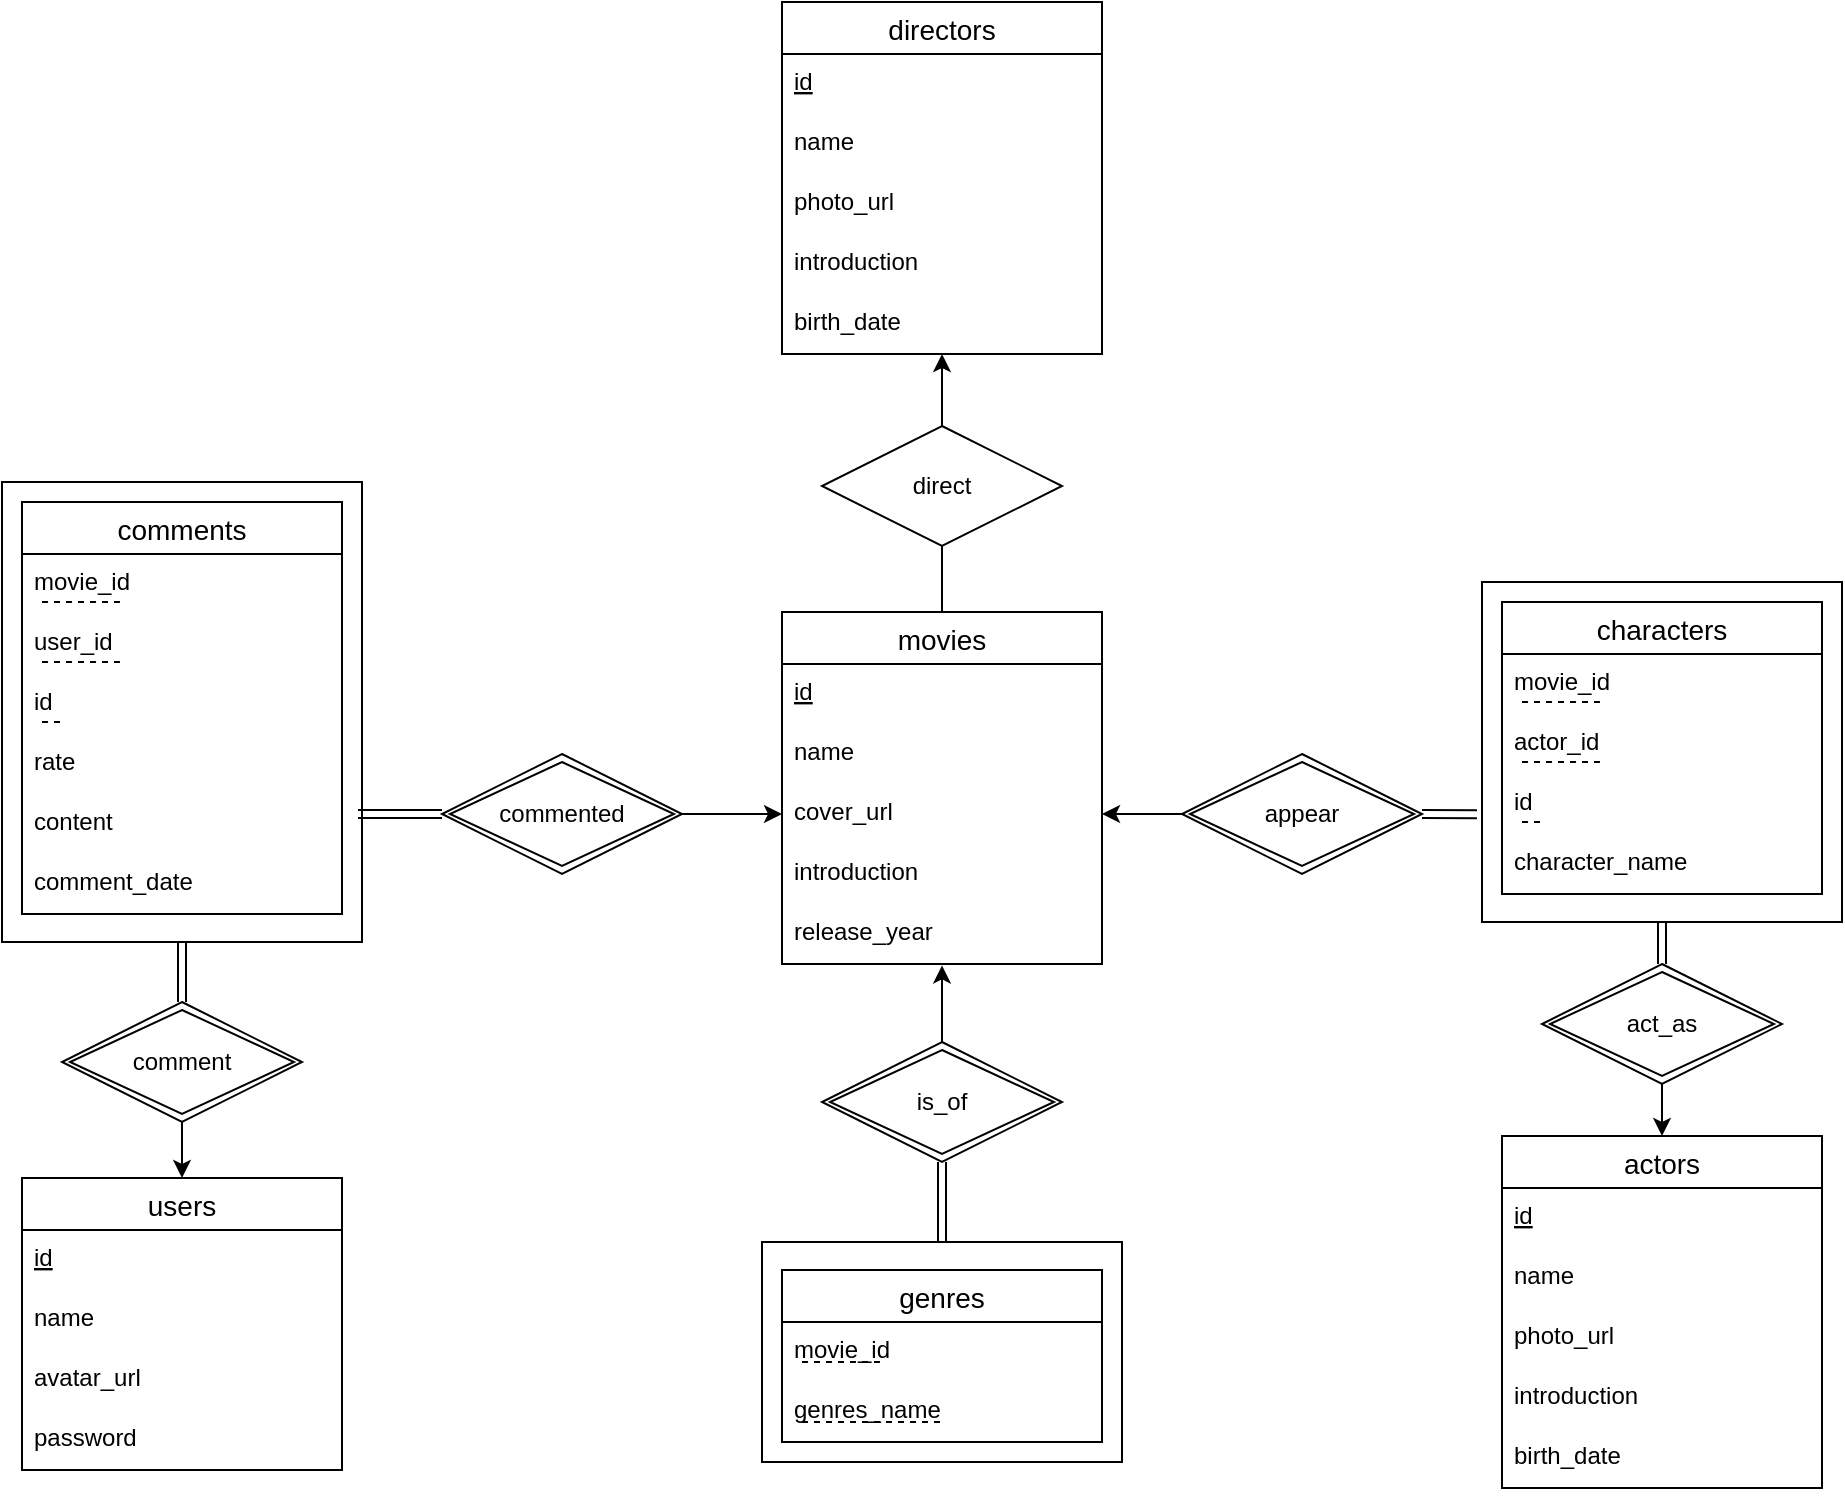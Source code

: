 <mxfile version="13.3.9" type="device"><diagram id="QLI-mYU61tj5vZFeZUU_" name="Page-1"><mxGraphModel dx="2178" dy="2205" grid="1" gridSize="10" guides="1" tooltips="1" connect="1" arrows="1" fold="1" page="1" pageScale="1" pageWidth="827" pageHeight="1169" math="0" shadow="0"><root><mxCell id="0"/><mxCell id="1" parent="0"/><mxCell id="L0GTb-Z6ZMQCf7bWql7I-18" value="" style="rounded=0;whiteSpace=wrap;html=1;" vertex="1" parent="1"><mxGeometry x="230" y="550" width="180" height="110" as="geometry"/></mxCell><mxCell id="kJ9Lv83bAd27H3HkjkTe-25" value="direct" style="shape=rhombus;perimeter=rhombusPerimeter;whiteSpace=wrap;html=1;align=center;" parent="1" vertex="1"><mxGeometry x="260" y="142" width="120" height="60" as="geometry"/></mxCell><mxCell id="kJ9Lv83bAd27H3HkjkTe-1" value="movies" style="swimlane;fontStyle=0;childLayout=stackLayout;horizontal=1;startSize=26;horizontalStack=0;resizeParent=1;resizeParentMax=0;resizeLast=0;collapsible=1;marginBottom=0;align=center;fontSize=14;" parent="1" vertex="1"><mxGeometry x="240" y="235" width="160" height="176" as="geometry"/></mxCell><mxCell id="kJ9Lv83bAd27H3HkjkTe-2" value="id" style="text;strokeColor=none;fillColor=none;spacingLeft=4;spacingRight=4;overflow=hidden;rotatable=0;points=[[0,0.5],[1,0.5]];portConstraint=eastwest;fontSize=12;fontStyle=4" parent="kJ9Lv83bAd27H3HkjkTe-1" vertex="1"><mxGeometry y="26" width="160" height="30" as="geometry"/></mxCell><mxCell id="kJ9Lv83bAd27H3HkjkTe-3" value="name" style="text;strokeColor=none;fillColor=none;spacingLeft=4;spacingRight=4;overflow=hidden;rotatable=0;points=[[0,0.5],[1,0.5]];portConstraint=eastwest;fontSize=12;" parent="kJ9Lv83bAd27H3HkjkTe-1" vertex="1"><mxGeometry y="56" width="160" height="30" as="geometry"/></mxCell><mxCell id="kJ9Lv83bAd27H3HkjkTe-4" value="cover_url" style="text;strokeColor=none;fillColor=none;spacingLeft=4;spacingRight=4;overflow=hidden;rotatable=0;points=[[0,0.5],[1,0.5]];portConstraint=eastwest;fontSize=12;" parent="kJ9Lv83bAd27H3HkjkTe-1" vertex="1"><mxGeometry y="86" width="160" height="30" as="geometry"/></mxCell><mxCell id="kJ9Lv83bAd27H3HkjkTe-5" value="introduction" style="text;strokeColor=none;fillColor=none;spacingLeft=4;spacingRight=4;overflow=hidden;rotatable=0;points=[[0,0.5],[1,0.5]];portConstraint=eastwest;fontSize=12;" parent="kJ9Lv83bAd27H3HkjkTe-1" vertex="1"><mxGeometry y="116" width="160" height="30" as="geometry"/></mxCell><mxCell id="kJ9Lv83bAd27H3HkjkTe-6" value="release_year" style="text;strokeColor=none;fillColor=none;spacingLeft=4;spacingRight=4;overflow=hidden;rotatable=0;points=[[0,0.5],[1,0.5]];portConstraint=eastwest;fontSize=12;" parent="kJ9Lv83bAd27H3HkjkTe-1" vertex="1"><mxGeometry y="146" width="160" height="30" as="geometry"/></mxCell><mxCell id="L0GTb-Z6ZMQCf7bWql7I-4" value="" style="endArrow=none;html=1;exitX=0.5;exitY=0;exitDx=0;exitDy=0;entryX=0.5;entryY=1;entryDx=0;entryDy=0;" edge="1" parent="1" source="kJ9Lv83bAd27H3HkjkTe-1" target="kJ9Lv83bAd27H3HkjkTe-25"><mxGeometry width="50" height="50" relative="1" as="geometry"><mxPoint x="490" y="500" as="sourcePoint"/><mxPoint x="540" y="450" as="targetPoint"/></mxGeometry></mxCell><mxCell id="L0GTb-Z6ZMQCf7bWql7I-9" value="is_of" style="shape=rhombus;double=1;perimeter=rhombusPerimeter;whiteSpace=wrap;html=1;align=center;" vertex="1" parent="1"><mxGeometry x="260" y="450" width="120" height="60" as="geometry"/></mxCell><mxCell id="L0GTb-Z6ZMQCf7bWql7I-11" value="genres" style="swimlane;fontStyle=0;childLayout=stackLayout;horizontal=1;startSize=26;horizontalStack=0;resizeParent=1;resizeParentMax=0;resizeLast=0;collapsible=1;marginBottom=0;align=center;fontSize=14;" vertex="1" parent="1"><mxGeometry x="240" y="564" width="160" height="86" as="geometry"/></mxCell><mxCell id="L0GTb-Z6ZMQCf7bWql7I-53" value="movie_id" style="text;strokeColor=none;fillColor=none;spacingLeft=4;spacingRight=4;overflow=hidden;rotatable=0;points=[[0,0.5],[1,0.5]];portConstraint=eastwest;fontSize=12;" vertex="1" parent="L0GTb-Z6ZMQCf7bWql7I-11"><mxGeometry y="26" width="160" height="30" as="geometry"/></mxCell><mxCell id="L0GTb-Z6ZMQCf7bWql7I-12" value="genres_name" style="text;strokeColor=none;fillColor=none;spacingLeft=4;spacingRight=4;overflow=hidden;rotatable=0;points=[[0,0.5],[1,0.5]];portConstraint=eastwest;fontSize=12;" vertex="1" parent="L0GTb-Z6ZMQCf7bWql7I-11"><mxGeometry y="56" width="160" height="30" as="geometry"/></mxCell><mxCell id="L0GTb-Z6ZMQCf7bWql7I-23" value="" style="endArrow=none;dashed=1;html=1;rounded=0;fontSize=14;" edge="1" parent="L0GTb-Z6ZMQCf7bWql7I-11"><mxGeometry width="50" height="50" relative="1" as="geometry"><mxPoint x="10" y="46" as="sourcePoint"/><mxPoint x="50" y="46" as="targetPoint"/></mxGeometry></mxCell><mxCell id="L0GTb-Z6ZMQCf7bWql7I-55" value="" style="endArrow=none;dashed=1;html=1;rounded=0;fontSize=14;" edge="1" parent="L0GTb-Z6ZMQCf7bWql7I-11"><mxGeometry width="50" height="50" relative="1" as="geometry"><mxPoint x="10" y="76" as="sourcePoint"/><mxPoint x="80" y="76" as="targetPoint"/></mxGeometry></mxCell><mxCell id="L0GTb-Z6ZMQCf7bWql7I-19" value="" style="shape=link;html=1;rounded=0;entryX=0.5;entryY=0;entryDx=0;entryDy=0;exitX=0.5;exitY=1;exitDx=0;exitDy=0;" edge="1" parent="1" source="L0GTb-Z6ZMQCf7bWql7I-9" target="L0GTb-Z6ZMQCf7bWql7I-18"><mxGeometry relative="1" as="geometry"><mxPoint x="270" y="380" as="sourcePoint"/><mxPoint x="430" y="380" as="targetPoint"/></mxGeometry></mxCell><mxCell id="L0GTb-Z6ZMQCf7bWql7I-20" value="" style="resizable=0;html=1;align=right;verticalAlign=bottom;" connectable="0" vertex="1" parent="L0GTb-Z6ZMQCf7bWql7I-19"><mxGeometry x="1" relative="1" as="geometry"/></mxCell><mxCell id="L0GTb-Z6ZMQCf7bWql7I-22" value="" style="endArrow=classic;html=1;exitX=0.5;exitY=0;exitDx=0;exitDy=0;entryX=0.5;entryY=1.024;entryDx=0;entryDy=0;entryPerimeter=0;" edge="1" parent="1" source="L0GTb-Z6ZMQCf7bWql7I-9" target="kJ9Lv83bAd27H3HkjkTe-6"><mxGeometry width="50" height="50" relative="1" as="geometry"><mxPoint x="320" y="400" as="sourcePoint"/><mxPoint x="370" y="350" as="targetPoint"/></mxGeometry></mxCell><mxCell id="kJ9Lv83bAd27H3HkjkTe-45" value="directors" style="swimlane;fontStyle=0;childLayout=stackLayout;horizontal=1;startSize=26;horizontalStack=0;resizeParent=1;resizeParentMax=0;resizeLast=0;collapsible=1;marginBottom=0;align=center;fontSize=14;" parent="1" vertex="1"><mxGeometry x="240" y="-70" width="160" height="176" as="geometry"/></mxCell><mxCell id="kJ9Lv83bAd27H3HkjkTe-46" value="id" style="text;strokeColor=none;fillColor=none;spacingLeft=4;spacingRight=4;overflow=hidden;rotatable=0;points=[[0,0.5],[1,0.5]];portConstraint=eastwest;fontSize=12;fontStyle=4" parent="kJ9Lv83bAd27H3HkjkTe-45" vertex="1"><mxGeometry y="26" width="160" height="30" as="geometry"/></mxCell><mxCell id="kJ9Lv83bAd27H3HkjkTe-47" value="name" style="text;strokeColor=none;fillColor=none;spacingLeft=4;spacingRight=4;overflow=hidden;rotatable=0;points=[[0,0.5],[1,0.5]];portConstraint=eastwest;fontSize=12;" parent="kJ9Lv83bAd27H3HkjkTe-45" vertex="1"><mxGeometry y="56" width="160" height="30" as="geometry"/></mxCell><mxCell id="kJ9Lv83bAd27H3HkjkTe-48" value="photo_url" style="text;strokeColor=none;fillColor=none;spacingLeft=4;spacingRight=4;overflow=hidden;rotatable=0;points=[[0,0.5],[1,0.5]];portConstraint=eastwest;fontSize=12;" parent="kJ9Lv83bAd27H3HkjkTe-45" vertex="1"><mxGeometry y="86" width="160" height="30" as="geometry"/></mxCell><mxCell id="kJ9Lv83bAd27H3HkjkTe-49" value="introduction" style="text;strokeColor=none;fillColor=none;spacingLeft=4;spacingRight=4;overflow=hidden;rotatable=0;points=[[0,0.5],[1,0.5]];portConstraint=eastwest;fontSize=12;" parent="kJ9Lv83bAd27H3HkjkTe-45" vertex="1"><mxGeometry y="116" width="160" height="30" as="geometry"/></mxCell><mxCell id="kJ9Lv83bAd27H3HkjkTe-50" value="birth_date" style="text;strokeColor=none;fillColor=none;spacingLeft=4;spacingRight=4;overflow=hidden;rotatable=0;points=[[0,0.5],[1,0.5]];portConstraint=eastwest;fontSize=12;" parent="kJ9Lv83bAd27H3HkjkTe-45" vertex="1"><mxGeometry y="146" width="160" height="30" as="geometry"/></mxCell><mxCell id="kJ9Lv83bAd27H3HkjkTe-7" value="actors" style="swimlane;fontStyle=0;childLayout=stackLayout;horizontal=1;startSize=26;horizontalStack=0;resizeParent=1;resizeParentMax=0;resizeLast=0;collapsible=1;marginBottom=0;align=center;fontSize=14;" parent="1" vertex="1"><mxGeometry x="600" y="497" width="160" height="176" as="geometry"/></mxCell><mxCell id="kJ9Lv83bAd27H3HkjkTe-8" value="id" style="text;strokeColor=none;fillColor=none;spacingLeft=4;spacingRight=4;overflow=hidden;rotatable=0;points=[[0,0.5],[1,0.5]];portConstraint=eastwest;fontSize=12;fontStyle=4" parent="kJ9Lv83bAd27H3HkjkTe-7" vertex="1"><mxGeometry y="26" width="160" height="30" as="geometry"/></mxCell><mxCell id="kJ9Lv83bAd27H3HkjkTe-9" value="name" style="text;strokeColor=none;fillColor=none;spacingLeft=4;spacingRight=4;overflow=hidden;rotatable=0;points=[[0,0.5],[1,0.5]];portConstraint=eastwest;fontSize=12;" parent="kJ9Lv83bAd27H3HkjkTe-7" vertex="1"><mxGeometry y="56" width="160" height="30" as="geometry"/></mxCell><mxCell id="kJ9Lv83bAd27H3HkjkTe-10" value="photo_url" style="text;strokeColor=none;fillColor=none;spacingLeft=4;spacingRight=4;overflow=hidden;rotatable=0;points=[[0,0.5],[1,0.5]];portConstraint=eastwest;fontSize=12;" parent="kJ9Lv83bAd27H3HkjkTe-7" vertex="1"><mxGeometry y="86" width="160" height="30" as="geometry"/></mxCell><mxCell id="kJ9Lv83bAd27H3HkjkTe-39" value="introduction" style="text;strokeColor=none;fillColor=none;spacingLeft=4;spacingRight=4;overflow=hidden;rotatable=0;points=[[0,0.5],[1,0.5]];portConstraint=eastwest;fontSize=12;" parent="kJ9Lv83bAd27H3HkjkTe-7" vertex="1"><mxGeometry y="116" width="160" height="30" as="geometry"/></mxCell><mxCell id="kJ9Lv83bAd27H3HkjkTe-44" value="birth_date" style="text;strokeColor=none;fillColor=none;spacingLeft=4;spacingRight=4;overflow=hidden;rotatable=0;points=[[0,0.5],[1,0.5]];portConstraint=eastwest;fontSize=12;" parent="kJ9Lv83bAd27H3HkjkTe-7" vertex="1"><mxGeometry y="146" width="160" height="30" as="geometry"/></mxCell><mxCell id="L0GTb-Z6ZMQCf7bWql7I-40" value="" style="endArrow=classic;html=1;exitX=0.5;exitY=0;exitDx=0;exitDy=0;" edge="1" parent="1" source="kJ9Lv83bAd27H3HkjkTe-25" target="kJ9Lv83bAd27H3HkjkTe-50"><mxGeometry width="50" height="50" relative="1" as="geometry"><mxPoint x="260" y="430" as="sourcePoint"/><mxPoint x="310" y="380" as="targetPoint"/></mxGeometry></mxCell><mxCell id="kJ9Lv83bAd27H3HkjkTe-19" value="users" style="swimlane;fontStyle=0;childLayout=stackLayout;horizontal=1;startSize=26;horizontalStack=0;resizeParent=1;resizeParentMax=0;resizeLast=0;collapsible=1;marginBottom=0;align=center;fontSize=14;" parent="1" vertex="1"><mxGeometry x="-140" y="518" width="160" height="146" as="geometry"/></mxCell><mxCell id="kJ9Lv83bAd27H3HkjkTe-20" value="id" style="text;strokeColor=none;fillColor=none;spacingLeft=4;spacingRight=4;overflow=hidden;rotatable=0;points=[[0,0.5],[1,0.5]];portConstraint=eastwest;fontSize=12;fontStyle=4" parent="kJ9Lv83bAd27H3HkjkTe-19" vertex="1"><mxGeometry y="26" width="160" height="30" as="geometry"/></mxCell><mxCell id="kJ9Lv83bAd27H3HkjkTe-21" value="name" style="text;strokeColor=none;fillColor=none;spacingLeft=4;spacingRight=4;overflow=hidden;rotatable=0;points=[[0,0.5],[1,0.5]];portConstraint=eastwest;fontSize=12;" parent="kJ9Lv83bAd27H3HkjkTe-19" vertex="1"><mxGeometry y="56" width="160" height="30" as="geometry"/></mxCell><mxCell id="kJ9Lv83bAd27H3HkjkTe-22" value="avatar_url" style="text;strokeColor=none;fillColor=none;spacingLeft=4;spacingRight=4;overflow=hidden;rotatable=0;points=[[0,0.5],[1,0.5]];portConstraint=eastwest;fontSize=12;" parent="kJ9Lv83bAd27H3HkjkTe-19" vertex="1"><mxGeometry y="86" width="160" height="30" as="geometry"/></mxCell><mxCell id="L0GTb-Z6ZMQCf7bWql7I-49" value="password" style="text;strokeColor=none;fillColor=none;spacingLeft=4;spacingRight=4;overflow=hidden;rotatable=0;points=[[0,0.5],[1,0.5]];portConstraint=eastwest;fontSize=12;" vertex="1" parent="kJ9Lv83bAd27H3HkjkTe-19"><mxGeometry y="116" width="160" height="30" as="geometry"/></mxCell><mxCell id="L0GTb-Z6ZMQCf7bWql7I-74" value="" style="rounded=0;whiteSpace=wrap;html=1;" vertex="1" parent="1"><mxGeometry x="-150" y="170" width="180" height="230" as="geometry"/></mxCell><mxCell id="L0GTb-Z6ZMQCf7bWql7I-41" value="comments" style="swimlane;fontStyle=0;childLayout=stackLayout;horizontal=1;startSize=26;horizontalStack=0;resizeParent=1;resizeParentMax=0;resizeLast=0;collapsible=1;marginBottom=0;align=center;fontSize=14;" vertex="1" parent="1"><mxGeometry x="-140" y="180" width="160" height="206" as="geometry"/></mxCell><mxCell id="L0GTb-Z6ZMQCf7bWql7I-61" value="" style="endArrow=none;dashed=1;html=1;rounded=0;fontSize=14;" edge="1" parent="L0GTb-Z6ZMQCf7bWql7I-41"><mxGeometry width="50" height="50" relative="1" as="geometry"><mxPoint x="10" y="50" as="sourcePoint"/><mxPoint x="50" y="50" as="targetPoint"/></mxGeometry></mxCell><mxCell id="L0GTb-Z6ZMQCf7bWql7I-58" value="movie_id" style="text;strokeColor=none;fillColor=none;spacingLeft=4;spacingRight=4;overflow=hidden;rotatable=0;points=[[0,0.5],[1,0.5]];portConstraint=eastwest;fontSize=12;" vertex="1" parent="L0GTb-Z6ZMQCf7bWql7I-41"><mxGeometry y="26" width="160" height="30" as="geometry"/></mxCell><mxCell id="L0GTb-Z6ZMQCf7bWql7I-59" value="user_id" style="text;strokeColor=none;fillColor=none;spacingLeft=4;spacingRight=4;overflow=hidden;rotatable=0;points=[[0,0.5],[1,0.5]];portConstraint=eastwest;fontSize=12;" vertex="1" parent="L0GTb-Z6ZMQCf7bWql7I-41"><mxGeometry y="56" width="160" height="30" as="geometry"/></mxCell><mxCell id="L0GTb-Z6ZMQCf7bWql7I-63" value="" style="endArrow=none;dashed=1;html=1;rounded=0;fontSize=14;" edge="1" parent="L0GTb-Z6ZMQCf7bWql7I-41"><mxGeometry width="50" height="50" relative="1" as="geometry"><mxPoint x="10" y="80" as="sourcePoint"/><mxPoint x="50" y="80" as="targetPoint"/></mxGeometry></mxCell><mxCell id="L0GTb-Z6ZMQCf7bWql7I-60" value="id" style="text;strokeColor=none;fillColor=none;spacingLeft=4;spacingRight=4;overflow=hidden;rotatable=0;points=[[0,0.5],[1,0.5]];portConstraint=eastwest;fontSize=12;" vertex="1" parent="L0GTb-Z6ZMQCf7bWql7I-41"><mxGeometry y="86" width="160" height="30" as="geometry"/></mxCell><mxCell id="L0GTb-Z6ZMQCf7bWql7I-65" value="" style="endArrow=none;dashed=1;html=1;rounded=0;fontSize=14;" edge="1" parent="L0GTb-Z6ZMQCf7bWql7I-41"><mxGeometry width="50" height="50" relative="1" as="geometry"><mxPoint x="10" y="110" as="sourcePoint"/><mxPoint x="20" y="110" as="targetPoint"/></mxGeometry></mxCell><mxCell id="L0GTb-Z6ZMQCf7bWql7I-43" value="rate" style="text;strokeColor=none;fillColor=none;spacingLeft=4;spacingRight=4;overflow=hidden;rotatable=0;points=[[0,0.5],[1,0.5]];portConstraint=eastwest;fontSize=12;" vertex="1" parent="L0GTb-Z6ZMQCf7bWql7I-41"><mxGeometry y="116" width="160" height="30" as="geometry"/></mxCell><mxCell id="L0GTb-Z6ZMQCf7bWql7I-44" value="content" style="text;strokeColor=none;fillColor=none;spacingLeft=4;spacingRight=4;overflow=hidden;rotatable=0;points=[[0,0.5],[1,0.5]];portConstraint=eastwest;fontSize=12;" vertex="1" parent="L0GTb-Z6ZMQCf7bWql7I-41"><mxGeometry y="146" width="160" height="30" as="geometry"/></mxCell><mxCell id="L0GTb-Z6ZMQCf7bWql7I-56" value="comment_date" style="text;strokeColor=none;fillColor=none;spacingLeft=4;spacingRight=4;overflow=hidden;rotatable=0;points=[[0,0.5],[1,0.5]];portConstraint=eastwest;fontSize=12;" vertex="1" parent="L0GTb-Z6ZMQCf7bWql7I-41"><mxGeometry y="176" width="160" height="30" as="geometry"/></mxCell><mxCell id="L0GTb-Z6ZMQCf7bWql7I-82" value="" style="rounded=0;whiteSpace=wrap;html=1;" vertex="1" parent="1"><mxGeometry x="590" y="220" width="180" height="170" as="geometry"/></mxCell><mxCell id="L0GTb-Z6ZMQCf7bWql7I-83" value="characters" style="swimlane;fontStyle=0;childLayout=stackLayout;horizontal=1;startSize=26;horizontalStack=0;resizeParent=1;resizeParentMax=0;resizeLast=0;collapsible=1;marginBottom=0;align=center;fontSize=14;" vertex="1" parent="1"><mxGeometry x="600" y="230" width="160" height="146" as="geometry"/></mxCell><mxCell id="L0GTb-Z6ZMQCf7bWql7I-84" value="" style="endArrow=none;dashed=1;html=1;rounded=0;fontSize=14;" edge="1" parent="L0GTb-Z6ZMQCf7bWql7I-83"><mxGeometry width="50" height="50" relative="1" as="geometry"><mxPoint x="10" y="50" as="sourcePoint"/><mxPoint x="50" y="50" as="targetPoint"/></mxGeometry></mxCell><mxCell id="L0GTb-Z6ZMQCf7bWql7I-85" value="movie_id" style="text;strokeColor=none;fillColor=none;spacingLeft=4;spacingRight=4;overflow=hidden;rotatable=0;points=[[0,0.5],[1,0.5]];portConstraint=eastwest;fontSize=12;" vertex="1" parent="L0GTb-Z6ZMQCf7bWql7I-83"><mxGeometry y="26" width="160" height="30" as="geometry"/></mxCell><mxCell id="L0GTb-Z6ZMQCf7bWql7I-86" value="actor_id" style="text;strokeColor=none;fillColor=none;spacingLeft=4;spacingRight=4;overflow=hidden;rotatable=0;points=[[0,0.5],[1,0.5]];portConstraint=eastwest;fontSize=12;" vertex="1" parent="L0GTb-Z6ZMQCf7bWql7I-83"><mxGeometry y="56" width="160" height="30" as="geometry"/></mxCell><mxCell id="L0GTb-Z6ZMQCf7bWql7I-87" value="" style="endArrow=none;dashed=1;html=1;rounded=0;fontSize=14;" edge="1" parent="L0GTb-Z6ZMQCf7bWql7I-83"><mxGeometry width="50" height="50" relative="1" as="geometry"><mxPoint x="10" y="80" as="sourcePoint"/><mxPoint x="50" y="80" as="targetPoint"/></mxGeometry></mxCell><mxCell id="L0GTb-Z6ZMQCf7bWql7I-88" value="id" style="text;strokeColor=none;fillColor=none;spacingLeft=4;spacingRight=4;overflow=hidden;rotatable=0;points=[[0,0.5],[1,0.5]];portConstraint=eastwest;fontSize=12;" vertex="1" parent="L0GTb-Z6ZMQCf7bWql7I-83"><mxGeometry y="86" width="160" height="30" as="geometry"/></mxCell><mxCell id="L0GTb-Z6ZMQCf7bWql7I-89" value="" style="endArrow=none;dashed=1;html=1;rounded=0;fontSize=14;" edge="1" parent="L0GTb-Z6ZMQCf7bWql7I-83"><mxGeometry width="50" height="50" relative="1" as="geometry"><mxPoint x="10" y="110" as="sourcePoint"/><mxPoint x="20" y="110" as="targetPoint"/></mxGeometry></mxCell><mxCell id="L0GTb-Z6ZMQCf7bWql7I-90" value="character_name" style="text;strokeColor=none;fillColor=none;spacingLeft=4;spacingRight=4;overflow=hidden;rotatable=0;points=[[0,0.5],[1,0.5]];portConstraint=eastwest;fontSize=12;" vertex="1" parent="L0GTb-Z6ZMQCf7bWql7I-83"><mxGeometry y="116" width="160" height="30" as="geometry"/></mxCell><mxCell id="L0GTb-Z6ZMQCf7bWql7I-100" value="commented" style="shape=rhombus;double=1;perimeter=rhombusPerimeter;whiteSpace=wrap;html=1;align=center;" vertex="1" parent="1"><mxGeometry x="70" y="306" width="120" height="60" as="geometry"/></mxCell><mxCell id="L0GTb-Z6ZMQCf7bWql7I-101" value="comment" style="shape=rhombus;double=1;perimeter=rhombusPerimeter;whiteSpace=wrap;html=1;align=center;" vertex="1" parent="1"><mxGeometry x="-120" y="430" width="120" height="60" as="geometry"/></mxCell><mxCell id="L0GTb-Z6ZMQCf7bWql7I-102" value="appear" style="shape=rhombus;double=1;perimeter=rhombusPerimeter;whiteSpace=wrap;html=1;align=center;" vertex="1" parent="1"><mxGeometry x="440" y="306" width="120" height="60" as="geometry"/></mxCell><mxCell id="L0GTb-Z6ZMQCf7bWql7I-105" value="act_as" style="shape=rhombus;double=1;perimeter=rhombusPerimeter;whiteSpace=wrap;html=1;align=center;" vertex="1" parent="1"><mxGeometry x="620" y="411" width="120" height="60" as="geometry"/></mxCell><mxCell id="L0GTb-Z6ZMQCf7bWql7I-108" value="" style="shape=link;html=1;rounded=0;entryX=0;entryY=0.5;entryDx=0;entryDy=0;" edge="1" parent="1" target="L0GTb-Z6ZMQCf7bWql7I-100"><mxGeometry relative="1" as="geometry"><mxPoint x="28" y="336" as="sourcePoint"/><mxPoint x="270" y="410" as="targetPoint"/></mxGeometry></mxCell><mxCell id="L0GTb-Z6ZMQCf7bWql7I-109" value="" style="resizable=0;html=1;align=right;verticalAlign=bottom;" connectable="0" vertex="1" parent="L0GTb-Z6ZMQCf7bWql7I-108"><mxGeometry x="1" relative="1" as="geometry"/></mxCell><mxCell id="L0GTb-Z6ZMQCf7bWql7I-110" value="" style="shape=link;html=1;rounded=0;exitX=0.5;exitY=1;exitDx=0;exitDy=0;entryX=0.5;entryY=0;entryDx=0;entryDy=0;" edge="1" parent="1" source="L0GTb-Z6ZMQCf7bWql7I-74" target="L0GTb-Z6ZMQCf7bWql7I-101"><mxGeometry relative="1" as="geometry"><mxPoint x="110" y="410" as="sourcePoint"/><mxPoint x="270" y="410" as="targetPoint"/></mxGeometry></mxCell><mxCell id="L0GTb-Z6ZMQCf7bWql7I-111" value="" style="resizable=0;html=1;align=right;verticalAlign=bottom;" connectable="0" vertex="1" parent="L0GTb-Z6ZMQCf7bWql7I-110"><mxGeometry x="1" relative="1" as="geometry"/></mxCell><mxCell id="L0GTb-Z6ZMQCf7bWql7I-112" value="" style="endArrow=classic;html=1;exitX=0.5;exitY=1;exitDx=0;exitDy=0;entryX=0.5;entryY=0;entryDx=0;entryDy=0;" edge="1" parent="1" source="L0GTb-Z6ZMQCf7bWql7I-101" target="kJ9Lv83bAd27H3HkjkTe-19"><mxGeometry width="50" height="50" relative="1" as="geometry"><mxPoint x="160" y="430" as="sourcePoint"/><mxPoint x="210" y="380" as="targetPoint"/></mxGeometry></mxCell><mxCell id="L0GTb-Z6ZMQCf7bWql7I-113" value="" style="endArrow=classic;html=1;exitX=1;exitY=0.5;exitDx=0;exitDy=0;entryX=0;entryY=0.5;entryDx=0;entryDy=0;" edge="1" parent="1" source="L0GTb-Z6ZMQCf7bWql7I-100" target="kJ9Lv83bAd27H3HkjkTe-4"><mxGeometry width="50" height="50" relative="1" as="geometry"><mxPoint x="160" y="430" as="sourcePoint"/><mxPoint x="210" y="380" as="targetPoint"/></mxGeometry></mxCell><mxCell id="L0GTb-Z6ZMQCf7bWql7I-114" value="" style="endArrow=classic;html=1;entryX=1;entryY=0.5;entryDx=0;entryDy=0;exitX=0;exitY=0.5;exitDx=0;exitDy=0;" edge="1" parent="1" source="L0GTb-Z6ZMQCf7bWql7I-102" target="kJ9Lv83bAd27H3HkjkTe-4"><mxGeometry width="50" height="50" relative="1" as="geometry"><mxPoint x="380" y="430" as="sourcePoint"/><mxPoint x="430" y="380" as="targetPoint"/></mxGeometry></mxCell><mxCell id="L0GTb-Z6ZMQCf7bWql7I-115" value="" style="shape=link;html=1;rounded=0;exitX=1;exitY=0.5;exitDx=0;exitDy=0;entryX=-0.014;entryY=0.683;entryDx=0;entryDy=0;entryPerimeter=0;" edge="1" parent="1" source="L0GTb-Z6ZMQCf7bWql7I-102" target="L0GTb-Z6ZMQCf7bWql7I-82"><mxGeometry relative="1" as="geometry"><mxPoint x="440" y="410" as="sourcePoint"/><mxPoint x="600" y="410" as="targetPoint"/></mxGeometry></mxCell><mxCell id="L0GTb-Z6ZMQCf7bWql7I-116" value="" style="resizable=0;html=1;align=right;verticalAlign=bottom;" connectable="0" vertex="1" parent="L0GTb-Z6ZMQCf7bWql7I-115"><mxGeometry x="1" relative="1" as="geometry"/></mxCell><mxCell id="L0GTb-Z6ZMQCf7bWql7I-117" value="" style="shape=link;html=1;rounded=0;exitX=0.5;exitY=1;exitDx=0;exitDy=0;entryX=0.5;entryY=0;entryDx=0;entryDy=0;" edge="1" parent="1" source="L0GTb-Z6ZMQCf7bWql7I-82" target="L0GTb-Z6ZMQCf7bWql7I-105"><mxGeometry relative="1" as="geometry"><mxPoint x="540" y="410" as="sourcePoint"/><mxPoint x="740" y="410" as="targetPoint"/></mxGeometry></mxCell><mxCell id="L0GTb-Z6ZMQCf7bWql7I-118" value="" style="resizable=0;html=1;align=right;verticalAlign=bottom;" connectable="0" vertex="1" parent="L0GTb-Z6ZMQCf7bWql7I-117"><mxGeometry x="1" relative="1" as="geometry"/></mxCell><mxCell id="L0GTb-Z6ZMQCf7bWql7I-120" value="" style="endArrow=classic;html=1;exitX=0.5;exitY=1;exitDx=0;exitDy=0;entryX=0.5;entryY=0;entryDx=0;entryDy=0;" edge="1" parent="1" source="L0GTb-Z6ZMQCf7bWql7I-105" target="kJ9Lv83bAd27H3HkjkTe-7"><mxGeometry width="50" height="50" relative="1" as="geometry"><mxPoint x="580" y="400" as="sourcePoint"/><mxPoint x="630" y="350" as="targetPoint"/></mxGeometry></mxCell></root></mxGraphModel></diagram></mxfile>